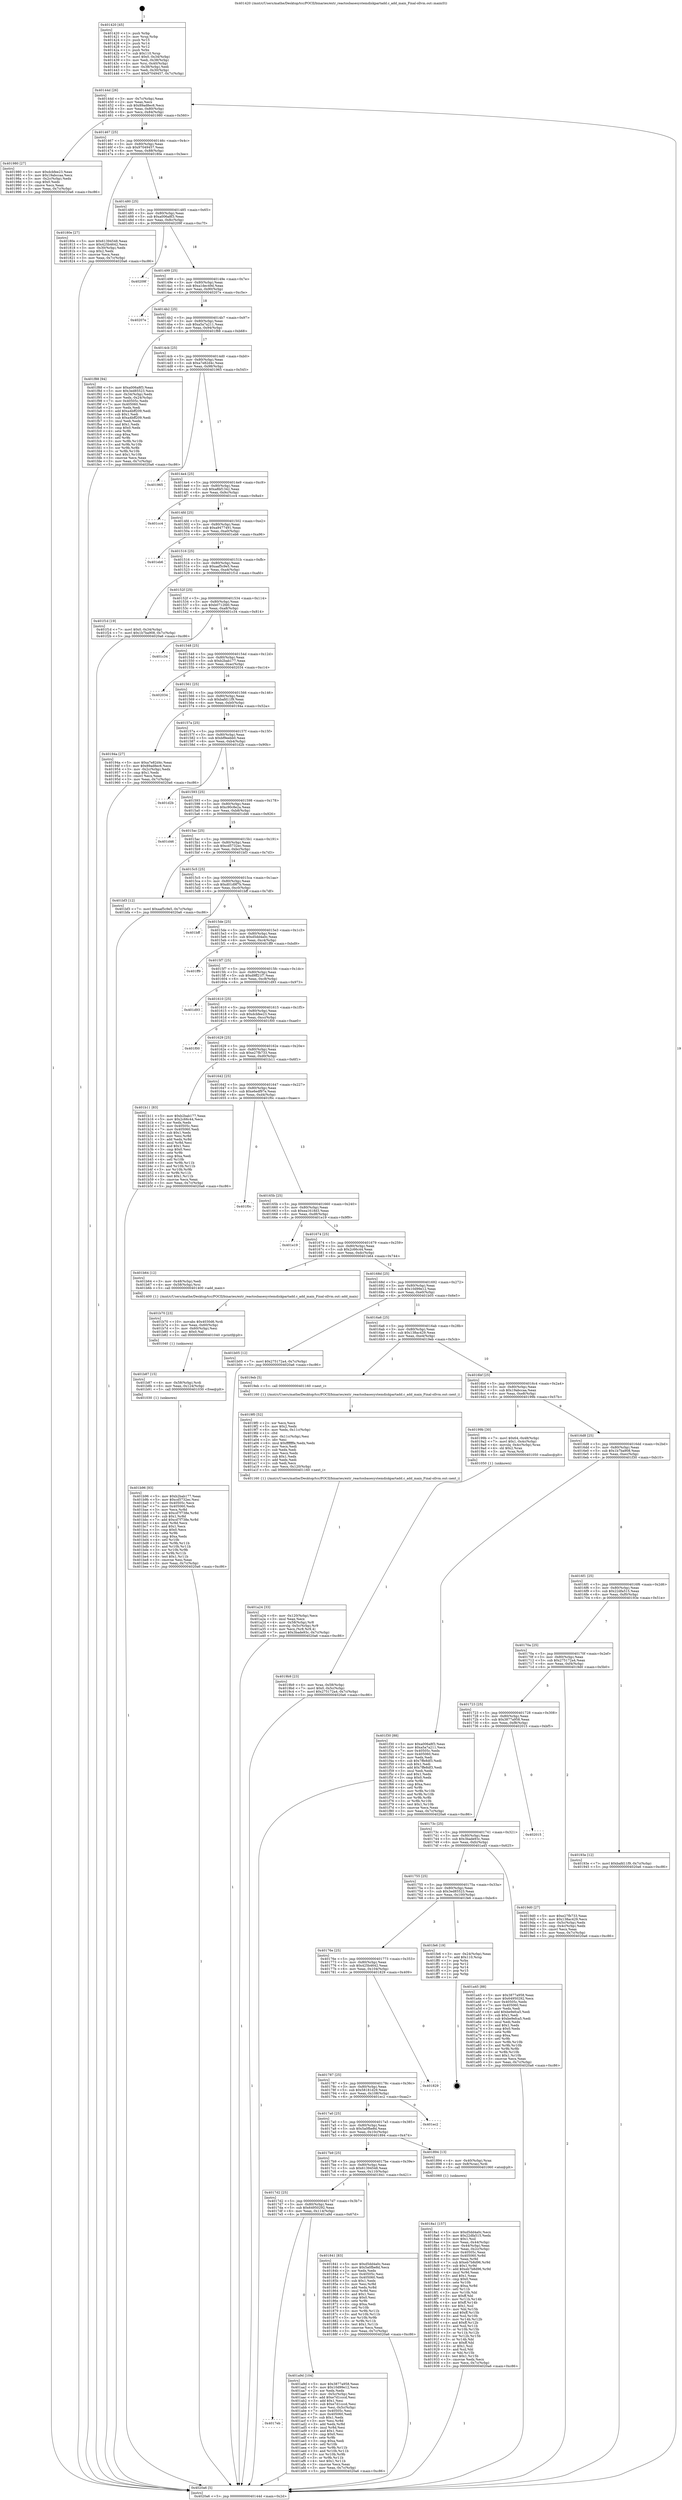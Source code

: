 digraph "0x401420" {
  label = "0x401420 (/mnt/c/Users/mathe/Desktop/tcc/POCII/binaries/extr_reactosbasesystemdiskpartadd.c_add_main_Final-ollvm.out::main(0))"
  labelloc = "t"
  node[shape=record]

  Entry [label="",width=0.3,height=0.3,shape=circle,fillcolor=black,style=filled]
  "0x40144d" [label="{
     0x40144d [26]\l
     | [instrs]\l
     &nbsp;&nbsp;0x40144d \<+3\>: mov -0x7c(%rbp),%eax\l
     &nbsp;&nbsp;0x401450 \<+2\>: mov %eax,%ecx\l
     &nbsp;&nbsp;0x401452 \<+6\>: sub $0x89ad8ec6,%ecx\l
     &nbsp;&nbsp;0x401458 \<+3\>: mov %eax,-0x80(%rbp)\l
     &nbsp;&nbsp;0x40145b \<+6\>: mov %ecx,-0x84(%rbp)\l
     &nbsp;&nbsp;0x401461 \<+6\>: je 0000000000401980 \<main+0x560\>\l
  }"]
  "0x401980" [label="{
     0x401980 [27]\l
     | [instrs]\l
     &nbsp;&nbsp;0x401980 \<+5\>: mov $0xdcbfee23,%eax\l
     &nbsp;&nbsp;0x401985 \<+5\>: mov $0x19abccaa,%ecx\l
     &nbsp;&nbsp;0x40198a \<+3\>: mov -0x2c(%rbp),%edx\l
     &nbsp;&nbsp;0x40198d \<+3\>: cmp $0x0,%edx\l
     &nbsp;&nbsp;0x401990 \<+3\>: cmove %ecx,%eax\l
     &nbsp;&nbsp;0x401993 \<+3\>: mov %eax,-0x7c(%rbp)\l
     &nbsp;&nbsp;0x401996 \<+5\>: jmp 00000000004020a6 \<main+0xc86\>\l
  }"]
  "0x401467" [label="{
     0x401467 [25]\l
     | [instrs]\l
     &nbsp;&nbsp;0x401467 \<+5\>: jmp 000000000040146c \<main+0x4c\>\l
     &nbsp;&nbsp;0x40146c \<+3\>: mov -0x80(%rbp),%eax\l
     &nbsp;&nbsp;0x40146f \<+5\>: sub $0x97049457,%eax\l
     &nbsp;&nbsp;0x401474 \<+6\>: mov %eax,-0x88(%rbp)\l
     &nbsp;&nbsp;0x40147a \<+6\>: je 000000000040180e \<main+0x3ee\>\l
  }"]
  Exit [label="",width=0.3,height=0.3,shape=circle,fillcolor=black,style=filled,peripheries=2]
  "0x40180e" [label="{
     0x40180e [27]\l
     | [instrs]\l
     &nbsp;&nbsp;0x40180e \<+5\>: mov $0x61394548,%eax\l
     &nbsp;&nbsp;0x401813 \<+5\>: mov $0x425b4642,%ecx\l
     &nbsp;&nbsp;0x401818 \<+3\>: mov -0x30(%rbp),%edx\l
     &nbsp;&nbsp;0x40181b \<+3\>: cmp $0x2,%edx\l
     &nbsp;&nbsp;0x40181e \<+3\>: cmovne %ecx,%eax\l
     &nbsp;&nbsp;0x401821 \<+3\>: mov %eax,-0x7c(%rbp)\l
     &nbsp;&nbsp;0x401824 \<+5\>: jmp 00000000004020a6 \<main+0xc86\>\l
  }"]
  "0x401480" [label="{
     0x401480 [25]\l
     | [instrs]\l
     &nbsp;&nbsp;0x401480 \<+5\>: jmp 0000000000401485 \<main+0x65\>\l
     &nbsp;&nbsp;0x401485 \<+3\>: mov -0x80(%rbp),%eax\l
     &nbsp;&nbsp;0x401488 \<+5\>: sub $0xa006a8f3,%eax\l
     &nbsp;&nbsp;0x40148d \<+6\>: mov %eax,-0x8c(%rbp)\l
     &nbsp;&nbsp;0x401493 \<+6\>: je 000000000040209f \<main+0xc7f\>\l
  }"]
  "0x4020a6" [label="{
     0x4020a6 [5]\l
     | [instrs]\l
     &nbsp;&nbsp;0x4020a6 \<+5\>: jmp 000000000040144d \<main+0x2d\>\l
  }"]
  "0x401420" [label="{
     0x401420 [45]\l
     | [instrs]\l
     &nbsp;&nbsp;0x401420 \<+1\>: push %rbp\l
     &nbsp;&nbsp;0x401421 \<+3\>: mov %rsp,%rbp\l
     &nbsp;&nbsp;0x401424 \<+2\>: push %r15\l
     &nbsp;&nbsp;0x401426 \<+2\>: push %r14\l
     &nbsp;&nbsp;0x401428 \<+2\>: push %r12\l
     &nbsp;&nbsp;0x40142a \<+1\>: push %rbx\l
     &nbsp;&nbsp;0x40142b \<+7\>: sub $0x110,%rsp\l
     &nbsp;&nbsp;0x401432 \<+7\>: movl $0x0,-0x34(%rbp)\l
     &nbsp;&nbsp;0x401439 \<+3\>: mov %edi,-0x38(%rbp)\l
     &nbsp;&nbsp;0x40143c \<+4\>: mov %rsi,-0x40(%rbp)\l
     &nbsp;&nbsp;0x401440 \<+3\>: mov -0x38(%rbp),%edi\l
     &nbsp;&nbsp;0x401443 \<+3\>: mov %edi,-0x30(%rbp)\l
     &nbsp;&nbsp;0x401446 \<+7\>: movl $0x97049457,-0x7c(%rbp)\l
  }"]
  "0x401b96" [label="{
     0x401b96 [93]\l
     | [instrs]\l
     &nbsp;&nbsp;0x401b96 \<+5\>: mov $0xb2bab177,%eax\l
     &nbsp;&nbsp;0x401b9b \<+5\>: mov $0xcd5732ec,%esi\l
     &nbsp;&nbsp;0x401ba0 \<+7\>: mov 0x40505c,%ecx\l
     &nbsp;&nbsp;0x401ba7 \<+7\>: mov 0x405060,%edx\l
     &nbsp;&nbsp;0x401bae \<+3\>: mov %ecx,%r8d\l
     &nbsp;&nbsp;0x401bb1 \<+7\>: sub $0xcd7f738e,%r8d\l
     &nbsp;&nbsp;0x401bb8 \<+4\>: sub $0x1,%r8d\l
     &nbsp;&nbsp;0x401bbc \<+7\>: add $0xcd7f738e,%r8d\l
     &nbsp;&nbsp;0x401bc3 \<+4\>: imul %r8d,%ecx\l
     &nbsp;&nbsp;0x401bc7 \<+3\>: and $0x1,%ecx\l
     &nbsp;&nbsp;0x401bca \<+3\>: cmp $0x0,%ecx\l
     &nbsp;&nbsp;0x401bcd \<+4\>: sete %r9b\l
     &nbsp;&nbsp;0x401bd1 \<+3\>: cmp $0xa,%edx\l
     &nbsp;&nbsp;0x401bd4 \<+4\>: setl %r10b\l
     &nbsp;&nbsp;0x401bd8 \<+3\>: mov %r9b,%r11b\l
     &nbsp;&nbsp;0x401bdb \<+3\>: and %r10b,%r11b\l
     &nbsp;&nbsp;0x401bde \<+3\>: xor %r10b,%r9b\l
     &nbsp;&nbsp;0x401be1 \<+3\>: or %r9b,%r11b\l
     &nbsp;&nbsp;0x401be4 \<+4\>: test $0x1,%r11b\l
     &nbsp;&nbsp;0x401be8 \<+3\>: cmovne %esi,%eax\l
     &nbsp;&nbsp;0x401beb \<+3\>: mov %eax,-0x7c(%rbp)\l
     &nbsp;&nbsp;0x401bee \<+5\>: jmp 00000000004020a6 \<main+0xc86\>\l
  }"]
  "0x40209f" [label="{
     0x40209f\l
  }", style=dashed]
  "0x401499" [label="{
     0x401499 [25]\l
     | [instrs]\l
     &nbsp;&nbsp;0x401499 \<+5\>: jmp 000000000040149e \<main+0x7e\>\l
     &nbsp;&nbsp;0x40149e \<+3\>: mov -0x80(%rbp),%eax\l
     &nbsp;&nbsp;0x4014a1 \<+5\>: sub $0xa1dec49d,%eax\l
     &nbsp;&nbsp;0x4014a6 \<+6\>: mov %eax,-0x90(%rbp)\l
     &nbsp;&nbsp;0x4014ac \<+6\>: je 000000000040207e \<main+0xc5e\>\l
  }"]
  "0x401b87" [label="{
     0x401b87 [15]\l
     | [instrs]\l
     &nbsp;&nbsp;0x401b87 \<+4\>: mov -0x58(%rbp),%rdi\l
     &nbsp;&nbsp;0x401b8b \<+6\>: mov %eax,-0x124(%rbp)\l
     &nbsp;&nbsp;0x401b91 \<+5\>: call 0000000000401030 \<free@plt\>\l
     | [calls]\l
     &nbsp;&nbsp;0x401030 \{1\} (unknown)\l
  }"]
  "0x40207e" [label="{
     0x40207e\l
  }", style=dashed]
  "0x4014b2" [label="{
     0x4014b2 [25]\l
     | [instrs]\l
     &nbsp;&nbsp;0x4014b2 \<+5\>: jmp 00000000004014b7 \<main+0x97\>\l
     &nbsp;&nbsp;0x4014b7 \<+3\>: mov -0x80(%rbp),%eax\l
     &nbsp;&nbsp;0x4014ba \<+5\>: sub $0xa5a7a211,%eax\l
     &nbsp;&nbsp;0x4014bf \<+6\>: mov %eax,-0x94(%rbp)\l
     &nbsp;&nbsp;0x4014c5 \<+6\>: je 0000000000401f88 \<main+0xb68\>\l
  }"]
  "0x401b70" [label="{
     0x401b70 [23]\l
     | [instrs]\l
     &nbsp;&nbsp;0x401b70 \<+10\>: movabs $0x4030d6,%rdi\l
     &nbsp;&nbsp;0x401b7a \<+3\>: mov %eax,-0x60(%rbp)\l
     &nbsp;&nbsp;0x401b7d \<+3\>: mov -0x60(%rbp),%esi\l
     &nbsp;&nbsp;0x401b80 \<+2\>: mov $0x0,%al\l
     &nbsp;&nbsp;0x401b82 \<+5\>: call 0000000000401040 \<printf@plt\>\l
     | [calls]\l
     &nbsp;&nbsp;0x401040 \{1\} (unknown)\l
  }"]
  "0x401f88" [label="{
     0x401f88 [94]\l
     | [instrs]\l
     &nbsp;&nbsp;0x401f88 \<+5\>: mov $0xa006a8f3,%eax\l
     &nbsp;&nbsp;0x401f8d \<+5\>: mov $0x3ed85523,%ecx\l
     &nbsp;&nbsp;0x401f92 \<+3\>: mov -0x34(%rbp),%edx\l
     &nbsp;&nbsp;0x401f95 \<+3\>: mov %edx,-0x24(%rbp)\l
     &nbsp;&nbsp;0x401f98 \<+7\>: mov 0x40505c,%edx\l
     &nbsp;&nbsp;0x401f9f \<+7\>: mov 0x405060,%esi\l
     &nbsp;&nbsp;0x401fa6 \<+2\>: mov %edx,%edi\l
     &nbsp;&nbsp;0x401fa8 \<+6\>: add $0xa4bff209,%edi\l
     &nbsp;&nbsp;0x401fae \<+3\>: sub $0x1,%edi\l
     &nbsp;&nbsp;0x401fb1 \<+6\>: sub $0xa4bff209,%edi\l
     &nbsp;&nbsp;0x401fb7 \<+3\>: imul %edi,%edx\l
     &nbsp;&nbsp;0x401fba \<+3\>: and $0x1,%edx\l
     &nbsp;&nbsp;0x401fbd \<+3\>: cmp $0x0,%edx\l
     &nbsp;&nbsp;0x401fc0 \<+4\>: sete %r8b\l
     &nbsp;&nbsp;0x401fc4 \<+3\>: cmp $0xa,%esi\l
     &nbsp;&nbsp;0x401fc7 \<+4\>: setl %r9b\l
     &nbsp;&nbsp;0x401fcb \<+3\>: mov %r8b,%r10b\l
     &nbsp;&nbsp;0x401fce \<+3\>: and %r9b,%r10b\l
     &nbsp;&nbsp;0x401fd1 \<+3\>: xor %r9b,%r8b\l
     &nbsp;&nbsp;0x401fd4 \<+3\>: or %r8b,%r10b\l
     &nbsp;&nbsp;0x401fd7 \<+4\>: test $0x1,%r10b\l
     &nbsp;&nbsp;0x401fdb \<+3\>: cmovne %ecx,%eax\l
     &nbsp;&nbsp;0x401fde \<+3\>: mov %eax,-0x7c(%rbp)\l
     &nbsp;&nbsp;0x401fe1 \<+5\>: jmp 00000000004020a6 \<main+0xc86\>\l
  }"]
  "0x4014cb" [label="{
     0x4014cb [25]\l
     | [instrs]\l
     &nbsp;&nbsp;0x4014cb \<+5\>: jmp 00000000004014d0 \<main+0xb0\>\l
     &nbsp;&nbsp;0x4014d0 \<+3\>: mov -0x80(%rbp),%eax\l
     &nbsp;&nbsp;0x4014d3 \<+5\>: sub $0xa7e82d4c,%eax\l
     &nbsp;&nbsp;0x4014d8 \<+6\>: mov %eax,-0x98(%rbp)\l
     &nbsp;&nbsp;0x4014de \<+6\>: je 0000000000401965 \<main+0x545\>\l
  }"]
  "0x4017eb" [label="{
     0x4017eb\l
  }", style=dashed]
  "0x401965" [label="{
     0x401965\l
  }", style=dashed]
  "0x4014e4" [label="{
     0x4014e4 [25]\l
     | [instrs]\l
     &nbsp;&nbsp;0x4014e4 \<+5\>: jmp 00000000004014e9 \<main+0xc9\>\l
     &nbsp;&nbsp;0x4014e9 \<+3\>: mov -0x80(%rbp),%eax\l
     &nbsp;&nbsp;0x4014ec \<+5\>: sub $0xa8bf1342,%eax\l
     &nbsp;&nbsp;0x4014f1 \<+6\>: mov %eax,-0x9c(%rbp)\l
     &nbsp;&nbsp;0x4014f7 \<+6\>: je 0000000000401cc4 \<main+0x8a4\>\l
  }"]
  "0x401a9d" [label="{
     0x401a9d [104]\l
     | [instrs]\l
     &nbsp;&nbsp;0x401a9d \<+5\>: mov $0x3877a958,%eax\l
     &nbsp;&nbsp;0x401aa2 \<+5\>: mov $0x10d99e12,%ecx\l
     &nbsp;&nbsp;0x401aa7 \<+2\>: xor %edx,%edx\l
     &nbsp;&nbsp;0x401aa9 \<+3\>: mov -0x5c(%rbp),%esi\l
     &nbsp;&nbsp;0x401aac \<+6\>: add $0xe7d1cccd,%esi\l
     &nbsp;&nbsp;0x401ab2 \<+3\>: add $0x1,%esi\l
     &nbsp;&nbsp;0x401ab5 \<+6\>: sub $0xe7d1cccd,%esi\l
     &nbsp;&nbsp;0x401abb \<+3\>: mov %esi,-0x5c(%rbp)\l
     &nbsp;&nbsp;0x401abe \<+7\>: mov 0x40505c,%esi\l
     &nbsp;&nbsp;0x401ac5 \<+7\>: mov 0x405060,%edi\l
     &nbsp;&nbsp;0x401acc \<+3\>: sub $0x1,%edx\l
     &nbsp;&nbsp;0x401acf \<+3\>: mov %esi,%r8d\l
     &nbsp;&nbsp;0x401ad2 \<+3\>: add %edx,%r8d\l
     &nbsp;&nbsp;0x401ad5 \<+4\>: imul %r8d,%esi\l
     &nbsp;&nbsp;0x401ad9 \<+3\>: and $0x1,%esi\l
     &nbsp;&nbsp;0x401adc \<+3\>: cmp $0x0,%esi\l
     &nbsp;&nbsp;0x401adf \<+4\>: sete %r9b\l
     &nbsp;&nbsp;0x401ae3 \<+3\>: cmp $0xa,%edi\l
     &nbsp;&nbsp;0x401ae6 \<+4\>: setl %r10b\l
     &nbsp;&nbsp;0x401aea \<+3\>: mov %r9b,%r11b\l
     &nbsp;&nbsp;0x401aed \<+3\>: and %r10b,%r11b\l
     &nbsp;&nbsp;0x401af0 \<+3\>: xor %r10b,%r9b\l
     &nbsp;&nbsp;0x401af3 \<+3\>: or %r9b,%r11b\l
     &nbsp;&nbsp;0x401af6 \<+4\>: test $0x1,%r11b\l
     &nbsp;&nbsp;0x401afa \<+3\>: cmovne %ecx,%eax\l
     &nbsp;&nbsp;0x401afd \<+3\>: mov %eax,-0x7c(%rbp)\l
     &nbsp;&nbsp;0x401b00 \<+5\>: jmp 00000000004020a6 \<main+0xc86\>\l
  }"]
  "0x401cc4" [label="{
     0x401cc4\l
  }", style=dashed]
  "0x4014fd" [label="{
     0x4014fd [25]\l
     | [instrs]\l
     &nbsp;&nbsp;0x4014fd \<+5\>: jmp 0000000000401502 \<main+0xe2\>\l
     &nbsp;&nbsp;0x401502 \<+3\>: mov -0x80(%rbp),%eax\l
     &nbsp;&nbsp;0x401505 \<+5\>: sub $0xa9477491,%eax\l
     &nbsp;&nbsp;0x40150a \<+6\>: mov %eax,-0xa0(%rbp)\l
     &nbsp;&nbsp;0x401510 \<+6\>: je 0000000000401eb6 \<main+0xa96\>\l
  }"]
  "0x401a24" [label="{
     0x401a24 [33]\l
     | [instrs]\l
     &nbsp;&nbsp;0x401a24 \<+6\>: mov -0x120(%rbp),%ecx\l
     &nbsp;&nbsp;0x401a2a \<+3\>: imul %eax,%ecx\l
     &nbsp;&nbsp;0x401a2d \<+4\>: mov -0x58(%rbp),%r8\l
     &nbsp;&nbsp;0x401a31 \<+4\>: movslq -0x5c(%rbp),%r9\l
     &nbsp;&nbsp;0x401a35 \<+4\>: mov %ecx,(%r8,%r9,4)\l
     &nbsp;&nbsp;0x401a39 \<+7\>: movl $0x3bade93c,-0x7c(%rbp)\l
     &nbsp;&nbsp;0x401a40 \<+5\>: jmp 00000000004020a6 \<main+0xc86\>\l
  }"]
  "0x401eb6" [label="{
     0x401eb6\l
  }", style=dashed]
  "0x401516" [label="{
     0x401516 [25]\l
     | [instrs]\l
     &nbsp;&nbsp;0x401516 \<+5\>: jmp 000000000040151b \<main+0xfb\>\l
     &nbsp;&nbsp;0x40151b \<+3\>: mov -0x80(%rbp),%eax\l
     &nbsp;&nbsp;0x40151e \<+5\>: sub $0xaaf5c9e5,%eax\l
     &nbsp;&nbsp;0x401523 \<+6\>: mov %eax,-0xa4(%rbp)\l
     &nbsp;&nbsp;0x401529 \<+6\>: je 0000000000401f1d \<main+0xafd\>\l
  }"]
  "0x4019f0" [label="{
     0x4019f0 [52]\l
     | [instrs]\l
     &nbsp;&nbsp;0x4019f0 \<+2\>: xor %ecx,%ecx\l
     &nbsp;&nbsp;0x4019f2 \<+5\>: mov $0x2,%edx\l
     &nbsp;&nbsp;0x4019f7 \<+6\>: mov %edx,-0x11c(%rbp)\l
     &nbsp;&nbsp;0x4019fd \<+1\>: cltd\l
     &nbsp;&nbsp;0x4019fe \<+6\>: mov -0x11c(%rbp),%esi\l
     &nbsp;&nbsp;0x401a04 \<+2\>: idiv %esi\l
     &nbsp;&nbsp;0x401a06 \<+6\>: imul $0xfffffffe,%edx,%edx\l
     &nbsp;&nbsp;0x401a0c \<+2\>: mov %ecx,%edi\l
     &nbsp;&nbsp;0x401a0e \<+2\>: sub %edx,%edi\l
     &nbsp;&nbsp;0x401a10 \<+2\>: mov %ecx,%edx\l
     &nbsp;&nbsp;0x401a12 \<+3\>: sub $0x1,%edx\l
     &nbsp;&nbsp;0x401a15 \<+2\>: add %edx,%edi\l
     &nbsp;&nbsp;0x401a17 \<+2\>: sub %edi,%ecx\l
     &nbsp;&nbsp;0x401a19 \<+6\>: mov %ecx,-0x120(%rbp)\l
     &nbsp;&nbsp;0x401a1f \<+5\>: call 0000000000401160 \<next_i\>\l
     | [calls]\l
     &nbsp;&nbsp;0x401160 \{1\} (/mnt/c/Users/mathe/Desktop/tcc/POCII/binaries/extr_reactosbasesystemdiskpartadd.c_add_main_Final-ollvm.out::next_i)\l
  }"]
  "0x401f1d" [label="{
     0x401f1d [19]\l
     | [instrs]\l
     &nbsp;&nbsp;0x401f1d \<+7\>: movl $0x0,-0x34(%rbp)\l
     &nbsp;&nbsp;0x401f24 \<+7\>: movl $0x1b7ba908,-0x7c(%rbp)\l
     &nbsp;&nbsp;0x401f2b \<+5\>: jmp 00000000004020a6 \<main+0xc86\>\l
  }"]
  "0x40152f" [label="{
     0x40152f [25]\l
     | [instrs]\l
     &nbsp;&nbsp;0x40152f \<+5\>: jmp 0000000000401534 \<main+0x114\>\l
     &nbsp;&nbsp;0x401534 \<+3\>: mov -0x80(%rbp),%eax\l
     &nbsp;&nbsp;0x401537 \<+5\>: sub $0xb0712fd0,%eax\l
     &nbsp;&nbsp;0x40153c \<+6\>: mov %eax,-0xa8(%rbp)\l
     &nbsp;&nbsp;0x401542 \<+6\>: je 0000000000401c34 \<main+0x814\>\l
  }"]
  "0x4019b9" [label="{
     0x4019b9 [23]\l
     | [instrs]\l
     &nbsp;&nbsp;0x4019b9 \<+4\>: mov %rax,-0x58(%rbp)\l
     &nbsp;&nbsp;0x4019bd \<+7\>: movl $0x0,-0x5c(%rbp)\l
     &nbsp;&nbsp;0x4019c4 \<+7\>: movl $0x275172a4,-0x7c(%rbp)\l
     &nbsp;&nbsp;0x4019cb \<+5\>: jmp 00000000004020a6 \<main+0xc86\>\l
  }"]
  "0x401c34" [label="{
     0x401c34\l
  }", style=dashed]
  "0x401548" [label="{
     0x401548 [25]\l
     | [instrs]\l
     &nbsp;&nbsp;0x401548 \<+5\>: jmp 000000000040154d \<main+0x12d\>\l
     &nbsp;&nbsp;0x40154d \<+3\>: mov -0x80(%rbp),%eax\l
     &nbsp;&nbsp;0x401550 \<+5\>: sub $0xb2bab177,%eax\l
     &nbsp;&nbsp;0x401555 \<+6\>: mov %eax,-0xac(%rbp)\l
     &nbsp;&nbsp;0x40155b \<+6\>: je 0000000000402034 \<main+0xc14\>\l
  }"]
  "0x4018a1" [label="{
     0x4018a1 [157]\l
     | [instrs]\l
     &nbsp;&nbsp;0x4018a1 \<+5\>: mov $0xd5dd4a0c,%ecx\l
     &nbsp;&nbsp;0x4018a6 \<+5\>: mov $0x22dfa515,%edx\l
     &nbsp;&nbsp;0x4018ab \<+3\>: mov $0x1,%sil\l
     &nbsp;&nbsp;0x4018ae \<+3\>: mov %eax,-0x44(%rbp)\l
     &nbsp;&nbsp;0x4018b1 \<+3\>: mov -0x44(%rbp),%eax\l
     &nbsp;&nbsp;0x4018b4 \<+3\>: mov %eax,-0x2c(%rbp)\l
     &nbsp;&nbsp;0x4018b7 \<+7\>: mov 0x40505c,%eax\l
     &nbsp;&nbsp;0x4018be \<+8\>: mov 0x405060,%r8d\l
     &nbsp;&nbsp;0x4018c6 \<+3\>: mov %eax,%r9d\l
     &nbsp;&nbsp;0x4018c9 \<+7\>: sub $0xeb7b8d96,%r9d\l
     &nbsp;&nbsp;0x4018d0 \<+4\>: sub $0x1,%r9d\l
     &nbsp;&nbsp;0x4018d4 \<+7\>: add $0xeb7b8d96,%r9d\l
     &nbsp;&nbsp;0x4018db \<+4\>: imul %r9d,%eax\l
     &nbsp;&nbsp;0x4018df \<+3\>: and $0x1,%eax\l
     &nbsp;&nbsp;0x4018e2 \<+3\>: cmp $0x0,%eax\l
     &nbsp;&nbsp;0x4018e5 \<+4\>: sete %r10b\l
     &nbsp;&nbsp;0x4018e9 \<+4\>: cmp $0xa,%r8d\l
     &nbsp;&nbsp;0x4018ed \<+4\>: setl %r11b\l
     &nbsp;&nbsp;0x4018f1 \<+3\>: mov %r10b,%bl\l
     &nbsp;&nbsp;0x4018f4 \<+3\>: xor $0xff,%bl\l
     &nbsp;&nbsp;0x4018f7 \<+3\>: mov %r11b,%r14b\l
     &nbsp;&nbsp;0x4018fa \<+4\>: xor $0xff,%r14b\l
     &nbsp;&nbsp;0x4018fe \<+4\>: xor $0x1,%sil\l
     &nbsp;&nbsp;0x401902 \<+3\>: mov %bl,%r15b\l
     &nbsp;&nbsp;0x401905 \<+4\>: and $0xff,%r15b\l
     &nbsp;&nbsp;0x401909 \<+3\>: and %sil,%r10b\l
     &nbsp;&nbsp;0x40190c \<+3\>: mov %r14b,%r12b\l
     &nbsp;&nbsp;0x40190f \<+4\>: and $0xff,%r12b\l
     &nbsp;&nbsp;0x401913 \<+3\>: and %sil,%r11b\l
     &nbsp;&nbsp;0x401916 \<+3\>: or %r10b,%r15b\l
     &nbsp;&nbsp;0x401919 \<+3\>: or %r11b,%r12b\l
     &nbsp;&nbsp;0x40191c \<+3\>: xor %r12b,%r15b\l
     &nbsp;&nbsp;0x40191f \<+3\>: or %r14b,%bl\l
     &nbsp;&nbsp;0x401922 \<+3\>: xor $0xff,%bl\l
     &nbsp;&nbsp;0x401925 \<+4\>: or $0x1,%sil\l
     &nbsp;&nbsp;0x401929 \<+3\>: and %sil,%bl\l
     &nbsp;&nbsp;0x40192c \<+3\>: or %bl,%r15b\l
     &nbsp;&nbsp;0x40192f \<+4\>: test $0x1,%r15b\l
     &nbsp;&nbsp;0x401933 \<+3\>: cmovne %edx,%ecx\l
     &nbsp;&nbsp;0x401936 \<+3\>: mov %ecx,-0x7c(%rbp)\l
     &nbsp;&nbsp;0x401939 \<+5\>: jmp 00000000004020a6 \<main+0xc86\>\l
  }"]
  "0x402034" [label="{
     0x402034\l
  }", style=dashed]
  "0x401561" [label="{
     0x401561 [25]\l
     | [instrs]\l
     &nbsp;&nbsp;0x401561 \<+5\>: jmp 0000000000401566 \<main+0x146\>\l
     &nbsp;&nbsp;0x401566 \<+3\>: mov -0x80(%rbp),%eax\l
     &nbsp;&nbsp;0x401569 \<+5\>: sub $0xbafd11f9,%eax\l
     &nbsp;&nbsp;0x40156e \<+6\>: mov %eax,-0xb0(%rbp)\l
     &nbsp;&nbsp;0x401574 \<+6\>: je 000000000040194a \<main+0x52a\>\l
  }"]
  "0x4017d2" [label="{
     0x4017d2 [25]\l
     | [instrs]\l
     &nbsp;&nbsp;0x4017d2 \<+5\>: jmp 00000000004017d7 \<main+0x3b7\>\l
     &nbsp;&nbsp;0x4017d7 \<+3\>: mov -0x80(%rbp),%eax\l
     &nbsp;&nbsp;0x4017da \<+5\>: sub $0x64950292,%eax\l
     &nbsp;&nbsp;0x4017df \<+6\>: mov %eax,-0x114(%rbp)\l
     &nbsp;&nbsp;0x4017e5 \<+6\>: je 0000000000401a9d \<main+0x67d\>\l
  }"]
  "0x40194a" [label="{
     0x40194a [27]\l
     | [instrs]\l
     &nbsp;&nbsp;0x40194a \<+5\>: mov $0xa7e82d4c,%eax\l
     &nbsp;&nbsp;0x40194f \<+5\>: mov $0x89ad8ec6,%ecx\l
     &nbsp;&nbsp;0x401954 \<+3\>: mov -0x2c(%rbp),%edx\l
     &nbsp;&nbsp;0x401957 \<+3\>: cmp $0x1,%edx\l
     &nbsp;&nbsp;0x40195a \<+3\>: cmovl %ecx,%eax\l
     &nbsp;&nbsp;0x40195d \<+3\>: mov %eax,-0x7c(%rbp)\l
     &nbsp;&nbsp;0x401960 \<+5\>: jmp 00000000004020a6 \<main+0xc86\>\l
  }"]
  "0x40157a" [label="{
     0x40157a [25]\l
     | [instrs]\l
     &nbsp;&nbsp;0x40157a \<+5\>: jmp 000000000040157f \<main+0x15f\>\l
     &nbsp;&nbsp;0x40157f \<+3\>: mov -0x80(%rbp),%eax\l
     &nbsp;&nbsp;0x401582 \<+5\>: sub $0xbf9eebb0,%eax\l
     &nbsp;&nbsp;0x401587 \<+6\>: mov %eax,-0xb4(%rbp)\l
     &nbsp;&nbsp;0x40158d \<+6\>: je 0000000000401d2b \<main+0x90b\>\l
  }"]
  "0x401841" [label="{
     0x401841 [83]\l
     | [instrs]\l
     &nbsp;&nbsp;0x401841 \<+5\>: mov $0xd5dd4a0c,%eax\l
     &nbsp;&nbsp;0x401846 \<+5\>: mov $0x5a0fbe8d,%ecx\l
     &nbsp;&nbsp;0x40184b \<+2\>: xor %edx,%edx\l
     &nbsp;&nbsp;0x40184d \<+7\>: mov 0x40505c,%esi\l
     &nbsp;&nbsp;0x401854 \<+7\>: mov 0x405060,%edi\l
     &nbsp;&nbsp;0x40185b \<+3\>: sub $0x1,%edx\l
     &nbsp;&nbsp;0x40185e \<+3\>: mov %esi,%r8d\l
     &nbsp;&nbsp;0x401861 \<+3\>: add %edx,%r8d\l
     &nbsp;&nbsp;0x401864 \<+4\>: imul %r8d,%esi\l
     &nbsp;&nbsp;0x401868 \<+3\>: and $0x1,%esi\l
     &nbsp;&nbsp;0x40186b \<+3\>: cmp $0x0,%esi\l
     &nbsp;&nbsp;0x40186e \<+4\>: sete %r9b\l
     &nbsp;&nbsp;0x401872 \<+3\>: cmp $0xa,%edi\l
     &nbsp;&nbsp;0x401875 \<+4\>: setl %r10b\l
     &nbsp;&nbsp;0x401879 \<+3\>: mov %r9b,%r11b\l
     &nbsp;&nbsp;0x40187c \<+3\>: and %r10b,%r11b\l
     &nbsp;&nbsp;0x40187f \<+3\>: xor %r10b,%r9b\l
     &nbsp;&nbsp;0x401882 \<+3\>: or %r9b,%r11b\l
     &nbsp;&nbsp;0x401885 \<+4\>: test $0x1,%r11b\l
     &nbsp;&nbsp;0x401889 \<+3\>: cmovne %ecx,%eax\l
     &nbsp;&nbsp;0x40188c \<+3\>: mov %eax,-0x7c(%rbp)\l
     &nbsp;&nbsp;0x40188f \<+5\>: jmp 00000000004020a6 \<main+0xc86\>\l
  }"]
  "0x401d2b" [label="{
     0x401d2b\l
  }", style=dashed]
  "0x401593" [label="{
     0x401593 [25]\l
     | [instrs]\l
     &nbsp;&nbsp;0x401593 \<+5\>: jmp 0000000000401598 \<main+0x178\>\l
     &nbsp;&nbsp;0x401598 \<+3\>: mov -0x80(%rbp),%eax\l
     &nbsp;&nbsp;0x40159b \<+5\>: sub $0xc90c8e2a,%eax\l
     &nbsp;&nbsp;0x4015a0 \<+6\>: mov %eax,-0xb8(%rbp)\l
     &nbsp;&nbsp;0x4015a6 \<+6\>: je 0000000000401d46 \<main+0x926\>\l
  }"]
  "0x4017b9" [label="{
     0x4017b9 [25]\l
     | [instrs]\l
     &nbsp;&nbsp;0x4017b9 \<+5\>: jmp 00000000004017be \<main+0x39e\>\l
     &nbsp;&nbsp;0x4017be \<+3\>: mov -0x80(%rbp),%eax\l
     &nbsp;&nbsp;0x4017c1 \<+5\>: sub $0x61394548,%eax\l
     &nbsp;&nbsp;0x4017c6 \<+6\>: mov %eax,-0x110(%rbp)\l
     &nbsp;&nbsp;0x4017cc \<+6\>: je 0000000000401841 \<main+0x421\>\l
  }"]
  "0x401d46" [label="{
     0x401d46\l
  }", style=dashed]
  "0x4015ac" [label="{
     0x4015ac [25]\l
     | [instrs]\l
     &nbsp;&nbsp;0x4015ac \<+5\>: jmp 00000000004015b1 \<main+0x191\>\l
     &nbsp;&nbsp;0x4015b1 \<+3\>: mov -0x80(%rbp),%eax\l
     &nbsp;&nbsp;0x4015b4 \<+5\>: sub $0xcd5732ec,%eax\l
     &nbsp;&nbsp;0x4015b9 \<+6\>: mov %eax,-0xbc(%rbp)\l
     &nbsp;&nbsp;0x4015bf \<+6\>: je 0000000000401bf3 \<main+0x7d3\>\l
  }"]
  "0x401894" [label="{
     0x401894 [13]\l
     | [instrs]\l
     &nbsp;&nbsp;0x401894 \<+4\>: mov -0x40(%rbp),%rax\l
     &nbsp;&nbsp;0x401898 \<+4\>: mov 0x8(%rax),%rdi\l
     &nbsp;&nbsp;0x40189c \<+5\>: call 0000000000401060 \<atoi@plt\>\l
     | [calls]\l
     &nbsp;&nbsp;0x401060 \{1\} (unknown)\l
  }"]
  "0x401bf3" [label="{
     0x401bf3 [12]\l
     | [instrs]\l
     &nbsp;&nbsp;0x401bf3 \<+7\>: movl $0xaaf5c9e5,-0x7c(%rbp)\l
     &nbsp;&nbsp;0x401bfa \<+5\>: jmp 00000000004020a6 \<main+0xc86\>\l
  }"]
  "0x4015c5" [label="{
     0x4015c5 [25]\l
     | [instrs]\l
     &nbsp;&nbsp;0x4015c5 \<+5\>: jmp 00000000004015ca \<main+0x1aa\>\l
     &nbsp;&nbsp;0x4015ca \<+3\>: mov -0x80(%rbp),%eax\l
     &nbsp;&nbsp;0x4015cd \<+5\>: sub $0xd01d9f7b,%eax\l
     &nbsp;&nbsp;0x4015d2 \<+6\>: mov %eax,-0xc0(%rbp)\l
     &nbsp;&nbsp;0x4015d8 \<+6\>: je 0000000000401bff \<main+0x7df\>\l
  }"]
  "0x4017a0" [label="{
     0x4017a0 [25]\l
     | [instrs]\l
     &nbsp;&nbsp;0x4017a0 \<+5\>: jmp 00000000004017a5 \<main+0x385\>\l
     &nbsp;&nbsp;0x4017a5 \<+3\>: mov -0x80(%rbp),%eax\l
     &nbsp;&nbsp;0x4017a8 \<+5\>: sub $0x5a0fbe8d,%eax\l
     &nbsp;&nbsp;0x4017ad \<+6\>: mov %eax,-0x10c(%rbp)\l
     &nbsp;&nbsp;0x4017b3 \<+6\>: je 0000000000401894 \<main+0x474\>\l
  }"]
  "0x401bff" [label="{
     0x401bff\l
  }", style=dashed]
  "0x4015de" [label="{
     0x4015de [25]\l
     | [instrs]\l
     &nbsp;&nbsp;0x4015de \<+5\>: jmp 00000000004015e3 \<main+0x1c3\>\l
     &nbsp;&nbsp;0x4015e3 \<+3\>: mov -0x80(%rbp),%eax\l
     &nbsp;&nbsp;0x4015e6 \<+5\>: sub $0xd5dd4a0c,%eax\l
     &nbsp;&nbsp;0x4015eb \<+6\>: mov %eax,-0xc4(%rbp)\l
     &nbsp;&nbsp;0x4015f1 \<+6\>: je 0000000000401ff9 \<main+0xbd9\>\l
  }"]
  "0x401ec2" [label="{
     0x401ec2\l
  }", style=dashed]
  "0x401ff9" [label="{
     0x401ff9\l
  }", style=dashed]
  "0x4015f7" [label="{
     0x4015f7 [25]\l
     | [instrs]\l
     &nbsp;&nbsp;0x4015f7 \<+5\>: jmp 00000000004015fc \<main+0x1dc\>\l
     &nbsp;&nbsp;0x4015fc \<+3\>: mov -0x80(%rbp),%eax\l
     &nbsp;&nbsp;0x4015ff \<+5\>: sub $0xd9ff21f7,%eax\l
     &nbsp;&nbsp;0x401604 \<+6\>: mov %eax,-0xc8(%rbp)\l
     &nbsp;&nbsp;0x40160a \<+6\>: je 0000000000401d93 \<main+0x973\>\l
  }"]
  "0x401787" [label="{
     0x401787 [25]\l
     | [instrs]\l
     &nbsp;&nbsp;0x401787 \<+5\>: jmp 000000000040178c \<main+0x36c\>\l
     &nbsp;&nbsp;0x40178c \<+3\>: mov -0x80(%rbp),%eax\l
     &nbsp;&nbsp;0x40178f \<+5\>: sub $0x58181d29,%eax\l
     &nbsp;&nbsp;0x401794 \<+6\>: mov %eax,-0x108(%rbp)\l
     &nbsp;&nbsp;0x40179a \<+6\>: je 0000000000401ec2 \<main+0xaa2\>\l
  }"]
  "0x401d93" [label="{
     0x401d93\l
  }", style=dashed]
  "0x401610" [label="{
     0x401610 [25]\l
     | [instrs]\l
     &nbsp;&nbsp;0x401610 \<+5\>: jmp 0000000000401615 \<main+0x1f5\>\l
     &nbsp;&nbsp;0x401615 \<+3\>: mov -0x80(%rbp),%eax\l
     &nbsp;&nbsp;0x401618 \<+5\>: sub $0xdcbfee23,%eax\l
     &nbsp;&nbsp;0x40161d \<+6\>: mov %eax,-0xcc(%rbp)\l
     &nbsp;&nbsp;0x401623 \<+6\>: je 0000000000401f00 \<main+0xae0\>\l
  }"]
  "0x401829" [label="{
     0x401829\l
  }", style=dashed]
  "0x401f00" [label="{
     0x401f00\l
  }", style=dashed]
  "0x401629" [label="{
     0x401629 [25]\l
     | [instrs]\l
     &nbsp;&nbsp;0x401629 \<+5\>: jmp 000000000040162e \<main+0x20e\>\l
     &nbsp;&nbsp;0x40162e \<+3\>: mov -0x80(%rbp),%eax\l
     &nbsp;&nbsp;0x401631 \<+5\>: sub $0xe27fb733,%eax\l
     &nbsp;&nbsp;0x401636 \<+6\>: mov %eax,-0xd0(%rbp)\l
     &nbsp;&nbsp;0x40163c \<+6\>: je 0000000000401b11 \<main+0x6f1\>\l
  }"]
  "0x40176e" [label="{
     0x40176e [25]\l
     | [instrs]\l
     &nbsp;&nbsp;0x40176e \<+5\>: jmp 0000000000401773 \<main+0x353\>\l
     &nbsp;&nbsp;0x401773 \<+3\>: mov -0x80(%rbp),%eax\l
     &nbsp;&nbsp;0x401776 \<+5\>: sub $0x425b4642,%eax\l
     &nbsp;&nbsp;0x40177b \<+6\>: mov %eax,-0x104(%rbp)\l
     &nbsp;&nbsp;0x401781 \<+6\>: je 0000000000401829 \<main+0x409\>\l
  }"]
  "0x401b11" [label="{
     0x401b11 [83]\l
     | [instrs]\l
     &nbsp;&nbsp;0x401b11 \<+5\>: mov $0xb2bab177,%eax\l
     &nbsp;&nbsp;0x401b16 \<+5\>: mov $0x2c66c44,%ecx\l
     &nbsp;&nbsp;0x401b1b \<+2\>: xor %edx,%edx\l
     &nbsp;&nbsp;0x401b1d \<+7\>: mov 0x40505c,%esi\l
     &nbsp;&nbsp;0x401b24 \<+7\>: mov 0x405060,%edi\l
     &nbsp;&nbsp;0x401b2b \<+3\>: sub $0x1,%edx\l
     &nbsp;&nbsp;0x401b2e \<+3\>: mov %esi,%r8d\l
     &nbsp;&nbsp;0x401b31 \<+3\>: add %edx,%r8d\l
     &nbsp;&nbsp;0x401b34 \<+4\>: imul %r8d,%esi\l
     &nbsp;&nbsp;0x401b38 \<+3\>: and $0x1,%esi\l
     &nbsp;&nbsp;0x401b3b \<+3\>: cmp $0x0,%esi\l
     &nbsp;&nbsp;0x401b3e \<+4\>: sete %r9b\l
     &nbsp;&nbsp;0x401b42 \<+3\>: cmp $0xa,%edi\l
     &nbsp;&nbsp;0x401b45 \<+4\>: setl %r10b\l
     &nbsp;&nbsp;0x401b49 \<+3\>: mov %r9b,%r11b\l
     &nbsp;&nbsp;0x401b4c \<+3\>: and %r10b,%r11b\l
     &nbsp;&nbsp;0x401b4f \<+3\>: xor %r10b,%r9b\l
     &nbsp;&nbsp;0x401b52 \<+3\>: or %r9b,%r11b\l
     &nbsp;&nbsp;0x401b55 \<+4\>: test $0x1,%r11b\l
     &nbsp;&nbsp;0x401b59 \<+3\>: cmovne %ecx,%eax\l
     &nbsp;&nbsp;0x401b5c \<+3\>: mov %eax,-0x7c(%rbp)\l
     &nbsp;&nbsp;0x401b5f \<+5\>: jmp 00000000004020a6 \<main+0xc86\>\l
  }"]
  "0x401642" [label="{
     0x401642 [25]\l
     | [instrs]\l
     &nbsp;&nbsp;0x401642 \<+5\>: jmp 0000000000401647 \<main+0x227\>\l
     &nbsp;&nbsp;0x401647 \<+3\>: mov -0x80(%rbp),%eax\l
     &nbsp;&nbsp;0x40164a \<+5\>: sub $0xe6edf97e,%eax\l
     &nbsp;&nbsp;0x40164f \<+6\>: mov %eax,-0xd4(%rbp)\l
     &nbsp;&nbsp;0x401655 \<+6\>: je 0000000000401f0c \<main+0xaec\>\l
  }"]
  "0x401fe6" [label="{
     0x401fe6 [19]\l
     | [instrs]\l
     &nbsp;&nbsp;0x401fe6 \<+3\>: mov -0x24(%rbp),%eax\l
     &nbsp;&nbsp;0x401fe9 \<+7\>: add $0x110,%rsp\l
     &nbsp;&nbsp;0x401ff0 \<+1\>: pop %rbx\l
     &nbsp;&nbsp;0x401ff1 \<+2\>: pop %r12\l
     &nbsp;&nbsp;0x401ff3 \<+2\>: pop %r14\l
     &nbsp;&nbsp;0x401ff5 \<+2\>: pop %r15\l
     &nbsp;&nbsp;0x401ff7 \<+1\>: pop %rbp\l
     &nbsp;&nbsp;0x401ff8 \<+1\>: ret\l
  }"]
  "0x401f0c" [label="{
     0x401f0c\l
  }", style=dashed]
  "0x40165b" [label="{
     0x40165b [25]\l
     | [instrs]\l
     &nbsp;&nbsp;0x40165b \<+5\>: jmp 0000000000401660 \<main+0x240\>\l
     &nbsp;&nbsp;0x401660 \<+3\>: mov -0x80(%rbp),%eax\l
     &nbsp;&nbsp;0x401663 \<+5\>: sub $0xea1618d3,%eax\l
     &nbsp;&nbsp;0x401668 \<+6\>: mov %eax,-0xd8(%rbp)\l
     &nbsp;&nbsp;0x40166e \<+6\>: je 0000000000401e19 \<main+0x9f9\>\l
  }"]
  "0x401755" [label="{
     0x401755 [25]\l
     | [instrs]\l
     &nbsp;&nbsp;0x401755 \<+5\>: jmp 000000000040175a \<main+0x33a\>\l
     &nbsp;&nbsp;0x40175a \<+3\>: mov -0x80(%rbp),%eax\l
     &nbsp;&nbsp;0x40175d \<+5\>: sub $0x3ed85523,%eax\l
     &nbsp;&nbsp;0x401762 \<+6\>: mov %eax,-0x100(%rbp)\l
     &nbsp;&nbsp;0x401768 \<+6\>: je 0000000000401fe6 \<main+0xbc6\>\l
  }"]
  "0x401e19" [label="{
     0x401e19\l
  }", style=dashed]
  "0x401674" [label="{
     0x401674 [25]\l
     | [instrs]\l
     &nbsp;&nbsp;0x401674 \<+5\>: jmp 0000000000401679 \<main+0x259\>\l
     &nbsp;&nbsp;0x401679 \<+3\>: mov -0x80(%rbp),%eax\l
     &nbsp;&nbsp;0x40167c \<+5\>: sub $0x2c66c44,%eax\l
     &nbsp;&nbsp;0x401681 \<+6\>: mov %eax,-0xdc(%rbp)\l
     &nbsp;&nbsp;0x401687 \<+6\>: je 0000000000401b64 \<main+0x744\>\l
  }"]
  "0x401a45" [label="{
     0x401a45 [88]\l
     | [instrs]\l
     &nbsp;&nbsp;0x401a45 \<+5\>: mov $0x3877a958,%eax\l
     &nbsp;&nbsp;0x401a4a \<+5\>: mov $0x64950292,%ecx\l
     &nbsp;&nbsp;0x401a4f \<+7\>: mov 0x40505c,%edx\l
     &nbsp;&nbsp;0x401a56 \<+7\>: mov 0x405060,%esi\l
     &nbsp;&nbsp;0x401a5d \<+2\>: mov %edx,%edi\l
     &nbsp;&nbsp;0x401a5f \<+6\>: add $0xbe9efca5,%edi\l
     &nbsp;&nbsp;0x401a65 \<+3\>: sub $0x1,%edi\l
     &nbsp;&nbsp;0x401a68 \<+6\>: sub $0xbe9efca5,%edi\l
     &nbsp;&nbsp;0x401a6e \<+3\>: imul %edi,%edx\l
     &nbsp;&nbsp;0x401a71 \<+3\>: and $0x1,%edx\l
     &nbsp;&nbsp;0x401a74 \<+3\>: cmp $0x0,%edx\l
     &nbsp;&nbsp;0x401a77 \<+4\>: sete %r8b\l
     &nbsp;&nbsp;0x401a7b \<+3\>: cmp $0xa,%esi\l
     &nbsp;&nbsp;0x401a7e \<+4\>: setl %r9b\l
     &nbsp;&nbsp;0x401a82 \<+3\>: mov %r8b,%r10b\l
     &nbsp;&nbsp;0x401a85 \<+3\>: and %r9b,%r10b\l
     &nbsp;&nbsp;0x401a88 \<+3\>: xor %r9b,%r8b\l
     &nbsp;&nbsp;0x401a8b \<+3\>: or %r8b,%r10b\l
     &nbsp;&nbsp;0x401a8e \<+4\>: test $0x1,%r10b\l
     &nbsp;&nbsp;0x401a92 \<+3\>: cmovne %ecx,%eax\l
     &nbsp;&nbsp;0x401a95 \<+3\>: mov %eax,-0x7c(%rbp)\l
     &nbsp;&nbsp;0x401a98 \<+5\>: jmp 00000000004020a6 \<main+0xc86\>\l
  }"]
  "0x401b64" [label="{
     0x401b64 [12]\l
     | [instrs]\l
     &nbsp;&nbsp;0x401b64 \<+3\>: mov -0x48(%rbp),%edi\l
     &nbsp;&nbsp;0x401b67 \<+4\>: mov -0x58(%rbp),%rsi\l
     &nbsp;&nbsp;0x401b6b \<+5\>: call 0000000000401400 \<add_main\>\l
     | [calls]\l
     &nbsp;&nbsp;0x401400 \{1\} (/mnt/c/Users/mathe/Desktop/tcc/POCII/binaries/extr_reactosbasesystemdiskpartadd.c_add_main_Final-ollvm.out::add_main)\l
  }"]
  "0x40168d" [label="{
     0x40168d [25]\l
     | [instrs]\l
     &nbsp;&nbsp;0x40168d \<+5\>: jmp 0000000000401692 \<main+0x272\>\l
     &nbsp;&nbsp;0x401692 \<+3\>: mov -0x80(%rbp),%eax\l
     &nbsp;&nbsp;0x401695 \<+5\>: sub $0x10d99e12,%eax\l
     &nbsp;&nbsp;0x40169a \<+6\>: mov %eax,-0xe0(%rbp)\l
     &nbsp;&nbsp;0x4016a0 \<+6\>: je 0000000000401b05 \<main+0x6e5\>\l
  }"]
  "0x40173c" [label="{
     0x40173c [25]\l
     | [instrs]\l
     &nbsp;&nbsp;0x40173c \<+5\>: jmp 0000000000401741 \<main+0x321\>\l
     &nbsp;&nbsp;0x401741 \<+3\>: mov -0x80(%rbp),%eax\l
     &nbsp;&nbsp;0x401744 \<+5\>: sub $0x3bade93c,%eax\l
     &nbsp;&nbsp;0x401749 \<+6\>: mov %eax,-0xfc(%rbp)\l
     &nbsp;&nbsp;0x40174f \<+6\>: je 0000000000401a45 \<main+0x625\>\l
  }"]
  "0x401b05" [label="{
     0x401b05 [12]\l
     | [instrs]\l
     &nbsp;&nbsp;0x401b05 \<+7\>: movl $0x275172a4,-0x7c(%rbp)\l
     &nbsp;&nbsp;0x401b0c \<+5\>: jmp 00000000004020a6 \<main+0xc86\>\l
  }"]
  "0x4016a6" [label="{
     0x4016a6 [25]\l
     | [instrs]\l
     &nbsp;&nbsp;0x4016a6 \<+5\>: jmp 00000000004016ab \<main+0x28b\>\l
     &nbsp;&nbsp;0x4016ab \<+3\>: mov -0x80(%rbp),%eax\l
     &nbsp;&nbsp;0x4016ae \<+5\>: sub $0x138ac429,%eax\l
     &nbsp;&nbsp;0x4016b3 \<+6\>: mov %eax,-0xe4(%rbp)\l
     &nbsp;&nbsp;0x4016b9 \<+6\>: je 00000000004019eb \<main+0x5cb\>\l
  }"]
  "0x402015" [label="{
     0x402015\l
  }", style=dashed]
  "0x4019eb" [label="{
     0x4019eb [5]\l
     | [instrs]\l
     &nbsp;&nbsp;0x4019eb \<+5\>: call 0000000000401160 \<next_i\>\l
     | [calls]\l
     &nbsp;&nbsp;0x401160 \{1\} (/mnt/c/Users/mathe/Desktop/tcc/POCII/binaries/extr_reactosbasesystemdiskpartadd.c_add_main_Final-ollvm.out::next_i)\l
  }"]
  "0x4016bf" [label="{
     0x4016bf [25]\l
     | [instrs]\l
     &nbsp;&nbsp;0x4016bf \<+5\>: jmp 00000000004016c4 \<main+0x2a4\>\l
     &nbsp;&nbsp;0x4016c4 \<+3\>: mov -0x80(%rbp),%eax\l
     &nbsp;&nbsp;0x4016c7 \<+5\>: sub $0x19abccaa,%eax\l
     &nbsp;&nbsp;0x4016cc \<+6\>: mov %eax,-0xe8(%rbp)\l
     &nbsp;&nbsp;0x4016d2 \<+6\>: je 000000000040199b \<main+0x57b\>\l
  }"]
  "0x401723" [label="{
     0x401723 [25]\l
     | [instrs]\l
     &nbsp;&nbsp;0x401723 \<+5\>: jmp 0000000000401728 \<main+0x308\>\l
     &nbsp;&nbsp;0x401728 \<+3\>: mov -0x80(%rbp),%eax\l
     &nbsp;&nbsp;0x40172b \<+5\>: sub $0x3877a958,%eax\l
     &nbsp;&nbsp;0x401730 \<+6\>: mov %eax,-0xf8(%rbp)\l
     &nbsp;&nbsp;0x401736 \<+6\>: je 0000000000402015 \<main+0xbf5\>\l
  }"]
  "0x40199b" [label="{
     0x40199b [30]\l
     | [instrs]\l
     &nbsp;&nbsp;0x40199b \<+7\>: movl $0x64,-0x48(%rbp)\l
     &nbsp;&nbsp;0x4019a2 \<+7\>: movl $0x1,-0x4c(%rbp)\l
     &nbsp;&nbsp;0x4019a9 \<+4\>: movslq -0x4c(%rbp),%rax\l
     &nbsp;&nbsp;0x4019ad \<+4\>: shl $0x2,%rax\l
     &nbsp;&nbsp;0x4019b1 \<+3\>: mov %rax,%rdi\l
     &nbsp;&nbsp;0x4019b4 \<+5\>: call 0000000000401050 \<malloc@plt\>\l
     | [calls]\l
     &nbsp;&nbsp;0x401050 \{1\} (unknown)\l
  }"]
  "0x4016d8" [label="{
     0x4016d8 [25]\l
     | [instrs]\l
     &nbsp;&nbsp;0x4016d8 \<+5\>: jmp 00000000004016dd \<main+0x2bd\>\l
     &nbsp;&nbsp;0x4016dd \<+3\>: mov -0x80(%rbp),%eax\l
     &nbsp;&nbsp;0x4016e0 \<+5\>: sub $0x1b7ba908,%eax\l
     &nbsp;&nbsp;0x4016e5 \<+6\>: mov %eax,-0xec(%rbp)\l
     &nbsp;&nbsp;0x4016eb \<+6\>: je 0000000000401f30 \<main+0xb10\>\l
  }"]
  "0x4019d0" [label="{
     0x4019d0 [27]\l
     | [instrs]\l
     &nbsp;&nbsp;0x4019d0 \<+5\>: mov $0xe27fb733,%eax\l
     &nbsp;&nbsp;0x4019d5 \<+5\>: mov $0x138ac429,%ecx\l
     &nbsp;&nbsp;0x4019da \<+3\>: mov -0x5c(%rbp),%edx\l
     &nbsp;&nbsp;0x4019dd \<+3\>: cmp -0x4c(%rbp),%edx\l
     &nbsp;&nbsp;0x4019e0 \<+3\>: cmovl %ecx,%eax\l
     &nbsp;&nbsp;0x4019e3 \<+3\>: mov %eax,-0x7c(%rbp)\l
     &nbsp;&nbsp;0x4019e6 \<+5\>: jmp 00000000004020a6 \<main+0xc86\>\l
  }"]
  "0x401f30" [label="{
     0x401f30 [88]\l
     | [instrs]\l
     &nbsp;&nbsp;0x401f30 \<+5\>: mov $0xa006a8f3,%eax\l
     &nbsp;&nbsp;0x401f35 \<+5\>: mov $0xa5a7a211,%ecx\l
     &nbsp;&nbsp;0x401f3a \<+7\>: mov 0x40505c,%edx\l
     &nbsp;&nbsp;0x401f41 \<+7\>: mov 0x405060,%esi\l
     &nbsp;&nbsp;0x401f48 \<+2\>: mov %edx,%edi\l
     &nbsp;&nbsp;0x401f4a \<+6\>: sub $0x7ffe8df3,%edi\l
     &nbsp;&nbsp;0x401f50 \<+3\>: sub $0x1,%edi\l
     &nbsp;&nbsp;0x401f53 \<+6\>: add $0x7ffe8df3,%edi\l
     &nbsp;&nbsp;0x401f59 \<+3\>: imul %edi,%edx\l
     &nbsp;&nbsp;0x401f5c \<+3\>: and $0x1,%edx\l
     &nbsp;&nbsp;0x401f5f \<+3\>: cmp $0x0,%edx\l
     &nbsp;&nbsp;0x401f62 \<+4\>: sete %r8b\l
     &nbsp;&nbsp;0x401f66 \<+3\>: cmp $0xa,%esi\l
     &nbsp;&nbsp;0x401f69 \<+4\>: setl %r9b\l
     &nbsp;&nbsp;0x401f6d \<+3\>: mov %r8b,%r10b\l
     &nbsp;&nbsp;0x401f70 \<+3\>: and %r9b,%r10b\l
     &nbsp;&nbsp;0x401f73 \<+3\>: xor %r9b,%r8b\l
     &nbsp;&nbsp;0x401f76 \<+3\>: or %r8b,%r10b\l
     &nbsp;&nbsp;0x401f79 \<+4\>: test $0x1,%r10b\l
     &nbsp;&nbsp;0x401f7d \<+3\>: cmovne %ecx,%eax\l
     &nbsp;&nbsp;0x401f80 \<+3\>: mov %eax,-0x7c(%rbp)\l
     &nbsp;&nbsp;0x401f83 \<+5\>: jmp 00000000004020a6 \<main+0xc86\>\l
  }"]
  "0x4016f1" [label="{
     0x4016f1 [25]\l
     | [instrs]\l
     &nbsp;&nbsp;0x4016f1 \<+5\>: jmp 00000000004016f6 \<main+0x2d6\>\l
     &nbsp;&nbsp;0x4016f6 \<+3\>: mov -0x80(%rbp),%eax\l
     &nbsp;&nbsp;0x4016f9 \<+5\>: sub $0x22dfa515,%eax\l
     &nbsp;&nbsp;0x4016fe \<+6\>: mov %eax,-0xf0(%rbp)\l
     &nbsp;&nbsp;0x401704 \<+6\>: je 000000000040193e \<main+0x51e\>\l
  }"]
  "0x40170a" [label="{
     0x40170a [25]\l
     | [instrs]\l
     &nbsp;&nbsp;0x40170a \<+5\>: jmp 000000000040170f \<main+0x2ef\>\l
     &nbsp;&nbsp;0x40170f \<+3\>: mov -0x80(%rbp),%eax\l
     &nbsp;&nbsp;0x401712 \<+5\>: sub $0x275172a4,%eax\l
     &nbsp;&nbsp;0x401717 \<+6\>: mov %eax,-0xf4(%rbp)\l
     &nbsp;&nbsp;0x40171d \<+6\>: je 00000000004019d0 \<main+0x5b0\>\l
  }"]
  "0x40193e" [label="{
     0x40193e [12]\l
     | [instrs]\l
     &nbsp;&nbsp;0x40193e \<+7\>: movl $0xbafd11f9,-0x7c(%rbp)\l
     &nbsp;&nbsp;0x401945 \<+5\>: jmp 00000000004020a6 \<main+0xc86\>\l
  }"]
  Entry -> "0x401420" [label=" 1"]
  "0x40144d" -> "0x401980" [label=" 1"]
  "0x40144d" -> "0x401467" [label=" 19"]
  "0x401fe6" -> Exit [label=" 1"]
  "0x401467" -> "0x40180e" [label=" 1"]
  "0x401467" -> "0x401480" [label=" 18"]
  "0x40180e" -> "0x4020a6" [label=" 1"]
  "0x401420" -> "0x40144d" [label=" 1"]
  "0x4020a6" -> "0x40144d" [label=" 19"]
  "0x401f88" -> "0x4020a6" [label=" 1"]
  "0x401480" -> "0x40209f" [label=" 0"]
  "0x401480" -> "0x401499" [label=" 18"]
  "0x401f30" -> "0x4020a6" [label=" 1"]
  "0x401499" -> "0x40207e" [label=" 0"]
  "0x401499" -> "0x4014b2" [label=" 18"]
  "0x401f1d" -> "0x4020a6" [label=" 1"]
  "0x4014b2" -> "0x401f88" [label=" 1"]
  "0x4014b2" -> "0x4014cb" [label=" 17"]
  "0x401bf3" -> "0x4020a6" [label=" 1"]
  "0x4014cb" -> "0x401965" [label=" 0"]
  "0x4014cb" -> "0x4014e4" [label=" 17"]
  "0x401b96" -> "0x4020a6" [label=" 1"]
  "0x4014e4" -> "0x401cc4" [label=" 0"]
  "0x4014e4" -> "0x4014fd" [label=" 17"]
  "0x401b87" -> "0x401b96" [label=" 1"]
  "0x4014fd" -> "0x401eb6" [label=" 0"]
  "0x4014fd" -> "0x401516" [label=" 17"]
  "0x401b64" -> "0x401b70" [label=" 1"]
  "0x401516" -> "0x401f1d" [label=" 1"]
  "0x401516" -> "0x40152f" [label=" 16"]
  "0x401b11" -> "0x4020a6" [label=" 1"]
  "0x40152f" -> "0x401c34" [label=" 0"]
  "0x40152f" -> "0x401548" [label=" 16"]
  "0x401b05" -> "0x4020a6" [label=" 1"]
  "0x401548" -> "0x402034" [label=" 0"]
  "0x401548" -> "0x401561" [label=" 16"]
  "0x401a9d" -> "0x4020a6" [label=" 1"]
  "0x401561" -> "0x40194a" [label=" 1"]
  "0x401561" -> "0x40157a" [label=" 15"]
  "0x4017d2" -> "0x4017eb" [label=" 0"]
  "0x40157a" -> "0x401d2b" [label=" 0"]
  "0x40157a" -> "0x401593" [label=" 15"]
  "0x4017d2" -> "0x401a9d" [label=" 1"]
  "0x401593" -> "0x401d46" [label=" 0"]
  "0x401593" -> "0x4015ac" [label=" 15"]
  "0x401a45" -> "0x4020a6" [label=" 1"]
  "0x4015ac" -> "0x401bf3" [label=" 1"]
  "0x4015ac" -> "0x4015c5" [label=" 14"]
  "0x401a24" -> "0x4020a6" [label=" 1"]
  "0x4015c5" -> "0x401bff" [label=" 0"]
  "0x4015c5" -> "0x4015de" [label=" 14"]
  "0x4019eb" -> "0x4019f0" [label=" 1"]
  "0x4015de" -> "0x401ff9" [label=" 0"]
  "0x4015de" -> "0x4015f7" [label=" 14"]
  "0x4019d0" -> "0x4020a6" [label=" 2"]
  "0x4015f7" -> "0x401d93" [label=" 0"]
  "0x4015f7" -> "0x401610" [label=" 14"]
  "0x40199b" -> "0x4019b9" [label=" 1"]
  "0x401610" -> "0x401f00" [label=" 0"]
  "0x401610" -> "0x401629" [label=" 14"]
  "0x401980" -> "0x4020a6" [label=" 1"]
  "0x401629" -> "0x401b11" [label=" 1"]
  "0x401629" -> "0x401642" [label=" 13"]
  "0x40193e" -> "0x4020a6" [label=" 1"]
  "0x401642" -> "0x401f0c" [label=" 0"]
  "0x401642" -> "0x40165b" [label=" 13"]
  "0x4018a1" -> "0x4020a6" [label=" 1"]
  "0x40165b" -> "0x401e19" [label=" 0"]
  "0x40165b" -> "0x401674" [label=" 13"]
  "0x401841" -> "0x4020a6" [label=" 1"]
  "0x401674" -> "0x401b64" [label=" 1"]
  "0x401674" -> "0x40168d" [label=" 12"]
  "0x4017b9" -> "0x4017d2" [label=" 1"]
  "0x40168d" -> "0x401b05" [label=" 1"]
  "0x40168d" -> "0x4016a6" [label=" 11"]
  "0x401b70" -> "0x401b87" [label=" 1"]
  "0x4016a6" -> "0x4019eb" [label=" 1"]
  "0x4016a6" -> "0x4016bf" [label=" 10"]
  "0x4017a0" -> "0x4017b9" [label=" 2"]
  "0x4016bf" -> "0x40199b" [label=" 1"]
  "0x4016bf" -> "0x4016d8" [label=" 9"]
  "0x4019f0" -> "0x401a24" [label=" 1"]
  "0x4016d8" -> "0x401f30" [label=" 1"]
  "0x4016d8" -> "0x4016f1" [label=" 8"]
  "0x401787" -> "0x4017a0" [label=" 3"]
  "0x4016f1" -> "0x40193e" [label=" 1"]
  "0x4016f1" -> "0x40170a" [label=" 7"]
  "0x401787" -> "0x401ec2" [label=" 0"]
  "0x40170a" -> "0x4019d0" [label=" 2"]
  "0x40170a" -> "0x401723" [label=" 5"]
  "0x4017a0" -> "0x401894" [label=" 1"]
  "0x401723" -> "0x402015" [label=" 0"]
  "0x401723" -> "0x40173c" [label=" 5"]
  "0x4017b9" -> "0x401841" [label=" 1"]
  "0x40173c" -> "0x401a45" [label=" 1"]
  "0x40173c" -> "0x401755" [label=" 4"]
  "0x401894" -> "0x4018a1" [label=" 1"]
  "0x401755" -> "0x401fe6" [label=" 1"]
  "0x401755" -> "0x40176e" [label=" 3"]
  "0x40194a" -> "0x4020a6" [label=" 1"]
  "0x40176e" -> "0x401829" [label=" 0"]
  "0x40176e" -> "0x401787" [label=" 3"]
  "0x4019b9" -> "0x4020a6" [label=" 1"]
}
